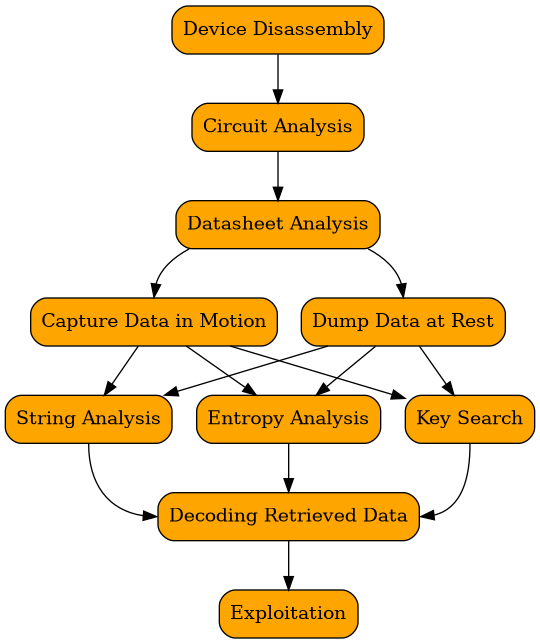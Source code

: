 @startuml
digraph G {
    node [
        shape = record, 
        fillcolor = Orange, 
        style = "filled, rounded",
        ]
        
    1 [label = "Device Disassembly"]
    2 [label = "Circuit Analysis"]
    3 [label = "Datasheet Analysis"]
    4 [label = "Dump Data at Rest"]
    5 [label = "Capture Data in Motion"]
    6 [label = "String Analysis"]
    7 [label = "Entropy Analysis"]
    8 [label = "Key Search"]
    9 [label = "Decoding Retrieved Data"]
    10 [label = "Exploitation"]

    1 -> 2 -> 3 -> 4:n, 5:n
    4,5 -> 6,7,8
    6:s -> 9:w
    7:s -> 9:n
    8:s -> 9:e
    9 -> 10
}
@enduml
